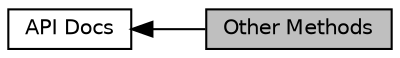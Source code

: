 digraph "Other Methods"
{
  edge [fontname="Helvetica",fontsize="10",labelfontname="Helvetica",labelfontsize="10"];
  node [fontname="Helvetica",fontsize="10",shape=record];
  rankdir=LR;
  Node0 [label="Other Methods",height=0.2,width=0.4,color="black", fillcolor="grey75", style="filled", fontcolor="black"];
  Node1 [label="API Docs",height=0.2,width=0.4,color="black", fillcolor="white", style="filled",URL="$group___r_e_w___a_p_i___d_o_c_s.html",tooltip="API documentation. "];
  Node1->Node0 [shape=plaintext, dir="back", style="solid"];
}
